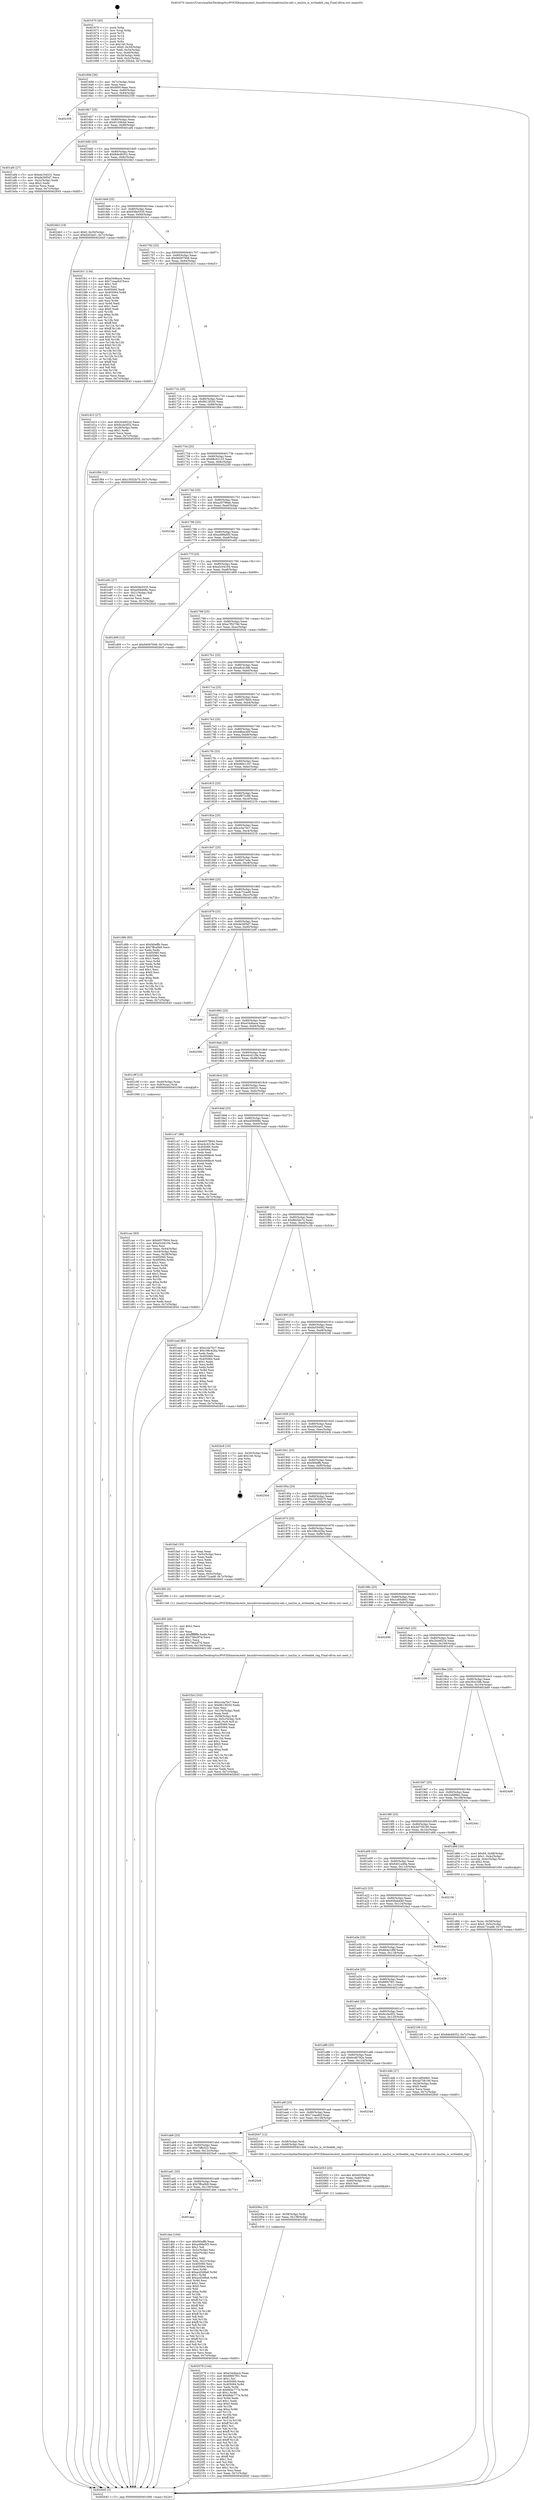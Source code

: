 digraph "0x401670" {
  label = "0x401670 (/mnt/c/Users/mathe/Desktop/tcc/POCII/binaries/extr_linuxdriversiioadcina2xx-adc.c_ina2xx_is_writeable_reg_Final-ollvm.out::main(0))"
  labelloc = "t"
  node[shape=record]

  Entry [label="",width=0.3,height=0.3,shape=circle,fillcolor=black,style=filled]
  "0x40169d" [label="{
     0x40169d [26]\l
     | [instrs]\l
     &nbsp;&nbsp;0x40169d \<+3\>: mov -0x7c(%rbp),%eax\l
     &nbsp;&nbsp;0x4016a0 \<+2\>: mov %eax,%ecx\l
     &nbsp;&nbsp;0x4016a2 \<+6\>: sub $0x80919aae,%ecx\l
     &nbsp;&nbsp;0x4016a8 \<+3\>: mov %eax,-0x80(%rbp)\l
     &nbsp;&nbsp;0x4016ab \<+6\>: mov %ecx,-0x84(%rbp)\l
     &nbsp;&nbsp;0x4016b1 \<+6\>: je 0000000000402359 \<main+0xce9\>\l
  }"]
  "0x402359" [label="{
     0x402359\l
  }", style=dashed]
  "0x4016b7" [label="{
     0x4016b7 [25]\l
     | [instrs]\l
     &nbsp;&nbsp;0x4016b7 \<+5\>: jmp 00000000004016bc \<main+0x4c\>\l
     &nbsp;&nbsp;0x4016bc \<+3\>: mov -0x80(%rbp),%eax\l
     &nbsp;&nbsp;0x4016bf \<+5\>: sub $0x8120fcbd,%eax\l
     &nbsp;&nbsp;0x4016c4 \<+6\>: mov %eax,-0x88(%rbp)\l
     &nbsp;&nbsp;0x4016ca \<+6\>: je 0000000000401af4 \<main+0x484\>\l
  }"]
  Exit [label="",width=0.3,height=0.3,shape=circle,fillcolor=black,style=filled,peripheries=2]
  "0x401af4" [label="{
     0x401af4 [27]\l
     | [instrs]\l
     &nbsp;&nbsp;0x401af4 \<+5\>: mov $0xeb194531,%eax\l
     &nbsp;&nbsp;0x401af9 \<+5\>: mov $0xde26f3d7,%ecx\l
     &nbsp;&nbsp;0x401afe \<+3\>: mov -0x2c(%rbp),%edx\l
     &nbsp;&nbsp;0x401b01 \<+3\>: cmp $0x2,%edx\l
     &nbsp;&nbsp;0x401b04 \<+3\>: cmovne %ecx,%eax\l
     &nbsp;&nbsp;0x401b07 \<+3\>: mov %eax,-0x7c(%rbp)\l
     &nbsp;&nbsp;0x401b0a \<+5\>: jmp 0000000000402645 \<main+0xfd5\>\l
  }"]
  "0x4016d0" [label="{
     0x4016d0 [25]\l
     | [instrs]\l
     &nbsp;&nbsp;0x4016d0 \<+5\>: jmp 00000000004016d5 \<main+0x65\>\l
     &nbsp;&nbsp;0x4016d5 \<+3\>: mov -0x80(%rbp),%eax\l
     &nbsp;&nbsp;0x4016d8 \<+5\>: sub $0x8de48352,%eax\l
     &nbsp;&nbsp;0x4016dd \<+6\>: mov %eax,-0x8c(%rbp)\l
     &nbsp;&nbsp;0x4016e3 \<+6\>: je 00000000004024b3 \<main+0xe43\>\l
  }"]
  "0x402645" [label="{
     0x402645 [5]\l
     | [instrs]\l
     &nbsp;&nbsp;0x402645 \<+5\>: jmp 000000000040169d \<main+0x2d\>\l
  }"]
  "0x401670" [label="{
     0x401670 [45]\l
     | [instrs]\l
     &nbsp;&nbsp;0x401670 \<+1\>: push %rbp\l
     &nbsp;&nbsp;0x401671 \<+3\>: mov %rsp,%rbp\l
     &nbsp;&nbsp;0x401674 \<+2\>: push %r15\l
     &nbsp;&nbsp;0x401676 \<+2\>: push %r14\l
     &nbsp;&nbsp;0x401678 \<+2\>: push %r12\l
     &nbsp;&nbsp;0x40167a \<+1\>: push %rbx\l
     &nbsp;&nbsp;0x40167b \<+7\>: sub $0x140,%rsp\l
     &nbsp;&nbsp;0x401682 \<+7\>: movl $0x0,-0x30(%rbp)\l
     &nbsp;&nbsp;0x401689 \<+3\>: mov %edi,-0x34(%rbp)\l
     &nbsp;&nbsp;0x40168c \<+4\>: mov %rsi,-0x40(%rbp)\l
     &nbsp;&nbsp;0x401690 \<+3\>: mov -0x34(%rbp),%edi\l
     &nbsp;&nbsp;0x401693 \<+3\>: mov %edi,-0x2c(%rbp)\l
     &nbsp;&nbsp;0x401696 \<+7\>: movl $0x8120fcbd,-0x7c(%rbp)\l
  }"]
  "0x402079" [label="{
     0x402079 [144]\l
     | [instrs]\l
     &nbsp;&nbsp;0x402079 \<+5\>: mov $0xe344bace,%eax\l
     &nbsp;&nbsp;0x40207e \<+5\>: mov $0x68f47f01,%esi\l
     &nbsp;&nbsp;0x402083 \<+2\>: mov $0x1,%cl\l
     &nbsp;&nbsp;0x402085 \<+7\>: mov 0x405060,%edx\l
     &nbsp;&nbsp;0x40208c \<+8\>: mov 0x405064,%r8d\l
     &nbsp;&nbsp;0x402094 \<+3\>: mov %edx,%r9d\l
     &nbsp;&nbsp;0x402097 \<+7\>: sub $0x66dc777e,%r9d\l
     &nbsp;&nbsp;0x40209e \<+4\>: sub $0x1,%r9d\l
     &nbsp;&nbsp;0x4020a2 \<+7\>: add $0x66dc777e,%r9d\l
     &nbsp;&nbsp;0x4020a9 \<+4\>: imul %r9d,%edx\l
     &nbsp;&nbsp;0x4020ad \<+3\>: and $0x1,%edx\l
     &nbsp;&nbsp;0x4020b0 \<+3\>: cmp $0x0,%edx\l
     &nbsp;&nbsp;0x4020b3 \<+4\>: sete %r10b\l
     &nbsp;&nbsp;0x4020b7 \<+4\>: cmp $0xa,%r8d\l
     &nbsp;&nbsp;0x4020bb \<+4\>: setl %r11b\l
     &nbsp;&nbsp;0x4020bf \<+3\>: mov %r10b,%bl\l
     &nbsp;&nbsp;0x4020c2 \<+3\>: xor $0xff,%bl\l
     &nbsp;&nbsp;0x4020c5 \<+3\>: mov %r11b,%r14b\l
     &nbsp;&nbsp;0x4020c8 \<+4\>: xor $0xff,%r14b\l
     &nbsp;&nbsp;0x4020cc \<+3\>: xor $0x1,%cl\l
     &nbsp;&nbsp;0x4020cf \<+3\>: mov %bl,%r15b\l
     &nbsp;&nbsp;0x4020d2 \<+4\>: and $0xff,%r15b\l
     &nbsp;&nbsp;0x4020d6 \<+3\>: and %cl,%r10b\l
     &nbsp;&nbsp;0x4020d9 \<+3\>: mov %r14b,%r12b\l
     &nbsp;&nbsp;0x4020dc \<+4\>: and $0xff,%r12b\l
     &nbsp;&nbsp;0x4020e0 \<+3\>: and %cl,%r11b\l
     &nbsp;&nbsp;0x4020e3 \<+3\>: or %r10b,%r15b\l
     &nbsp;&nbsp;0x4020e6 \<+3\>: or %r11b,%r12b\l
     &nbsp;&nbsp;0x4020e9 \<+3\>: xor %r12b,%r15b\l
     &nbsp;&nbsp;0x4020ec \<+3\>: or %r14b,%bl\l
     &nbsp;&nbsp;0x4020ef \<+3\>: xor $0xff,%bl\l
     &nbsp;&nbsp;0x4020f2 \<+3\>: or $0x1,%cl\l
     &nbsp;&nbsp;0x4020f5 \<+2\>: and %cl,%bl\l
     &nbsp;&nbsp;0x4020f7 \<+3\>: or %bl,%r15b\l
     &nbsp;&nbsp;0x4020fa \<+4\>: test $0x1,%r15b\l
     &nbsp;&nbsp;0x4020fe \<+3\>: cmovne %esi,%eax\l
     &nbsp;&nbsp;0x402101 \<+3\>: mov %eax,-0x7c(%rbp)\l
     &nbsp;&nbsp;0x402104 \<+5\>: jmp 0000000000402645 \<main+0xfd5\>\l
  }"]
  "0x4024b3" [label="{
     0x4024b3 [19]\l
     | [instrs]\l
     &nbsp;&nbsp;0x4024b3 \<+7\>: movl $0x0,-0x30(%rbp)\l
     &nbsp;&nbsp;0x4024ba \<+7\>: movl $0xd263ad1,-0x7c(%rbp)\l
     &nbsp;&nbsp;0x4024c1 \<+5\>: jmp 0000000000402645 \<main+0xfd5\>\l
  }"]
  "0x4016e9" [label="{
     0x4016e9 [25]\l
     | [instrs]\l
     &nbsp;&nbsp;0x4016e9 \<+5\>: jmp 00000000004016ee \<main+0x7e\>\l
     &nbsp;&nbsp;0x4016ee \<+3\>: mov -0x80(%rbp),%eax\l
     &nbsp;&nbsp;0x4016f1 \<+5\>: sub $0x939e5535,%eax\l
     &nbsp;&nbsp;0x4016f6 \<+6\>: mov %eax,-0x90(%rbp)\l
     &nbsp;&nbsp;0x4016fc \<+6\>: je 0000000000401fc1 \<main+0x951\>\l
  }"]
  "0x40206a" [label="{
     0x40206a [15]\l
     | [instrs]\l
     &nbsp;&nbsp;0x40206a \<+4\>: mov -0x58(%rbp),%rdi\l
     &nbsp;&nbsp;0x40206e \<+6\>: mov %eax,-0x138(%rbp)\l
     &nbsp;&nbsp;0x402074 \<+5\>: call 0000000000401030 \<free@plt\>\l
     | [calls]\l
     &nbsp;&nbsp;0x401030 \{1\} (unknown)\l
  }"]
  "0x401fc1" [label="{
     0x401fc1 [134]\l
     | [instrs]\l
     &nbsp;&nbsp;0x401fc1 \<+5\>: mov $0xe344bace,%eax\l
     &nbsp;&nbsp;0x401fc6 \<+5\>: mov $0x71eaa9cf,%ecx\l
     &nbsp;&nbsp;0x401fcb \<+2\>: mov $0x1,%dl\l
     &nbsp;&nbsp;0x401fcd \<+2\>: xor %esi,%esi\l
     &nbsp;&nbsp;0x401fcf \<+7\>: mov 0x405060,%edi\l
     &nbsp;&nbsp;0x401fd6 \<+8\>: mov 0x405064,%r8d\l
     &nbsp;&nbsp;0x401fde \<+3\>: sub $0x1,%esi\l
     &nbsp;&nbsp;0x401fe1 \<+3\>: mov %edi,%r9d\l
     &nbsp;&nbsp;0x401fe4 \<+3\>: add %esi,%r9d\l
     &nbsp;&nbsp;0x401fe7 \<+4\>: imul %r9d,%edi\l
     &nbsp;&nbsp;0x401feb \<+3\>: and $0x1,%edi\l
     &nbsp;&nbsp;0x401fee \<+3\>: cmp $0x0,%edi\l
     &nbsp;&nbsp;0x401ff1 \<+4\>: sete %r10b\l
     &nbsp;&nbsp;0x401ff5 \<+4\>: cmp $0xa,%r8d\l
     &nbsp;&nbsp;0x401ff9 \<+4\>: setl %r11b\l
     &nbsp;&nbsp;0x401ffd \<+3\>: mov %r10b,%bl\l
     &nbsp;&nbsp;0x402000 \<+3\>: xor $0xff,%bl\l
     &nbsp;&nbsp;0x402003 \<+3\>: mov %r11b,%r14b\l
     &nbsp;&nbsp;0x402006 \<+4\>: xor $0xff,%r14b\l
     &nbsp;&nbsp;0x40200a \<+3\>: xor $0x0,%dl\l
     &nbsp;&nbsp;0x40200d \<+3\>: mov %bl,%r15b\l
     &nbsp;&nbsp;0x402010 \<+4\>: and $0x0,%r15b\l
     &nbsp;&nbsp;0x402014 \<+3\>: and %dl,%r10b\l
     &nbsp;&nbsp;0x402017 \<+3\>: mov %r14b,%r12b\l
     &nbsp;&nbsp;0x40201a \<+4\>: and $0x0,%r12b\l
     &nbsp;&nbsp;0x40201e \<+3\>: and %dl,%r11b\l
     &nbsp;&nbsp;0x402021 \<+3\>: or %r10b,%r15b\l
     &nbsp;&nbsp;0x402024 \<+3\>: or %r11b,%r12b\l
     &nbsp;&nbsp;0x402027 \<+3\>: xor %r12b,%r15b\l
     &nbsp;&nbsp;0x40202a \<+3\>: or %r14b,%bl\l
     &nbsp;&nbsp;0x40202d \<+3\>: xor $0xff,%bl\l
     &nbsp;&nbsp;0x402030 \<+3\>: or $0x0,%dl\l
     &nbsp;&nbsp;0x402033 \<+2\>: and %dl,%bl\l
     &nbsp;&nbsp;0x402035 \<+3\>: or %bl,%r15b\l
     &nbsp;&nbsp;0x402038 \<+4\>: test $0x1,%r15b\l
     &nbsp;&nbsp;0x40203c \<+3\>: cmovne %ecx,%eax\l
     &nbsp;&nbsp;0x40203f \<+3\>: mov %eax,-0x7c(%rbp)\l
     &nbsp;&nbsp;0x402042 \<+5\>: jmp 0000000000402645 \<main+0xfd5\>\l
  }"]
  "0x401702" [label="{
     0x401702 [25]\l
     | [instrs]\l
     &nbsp;&nbsp;0x401702 \<+5\>: jmp 0000000000401707 \<main+0x97\>\l
     &nbsp;&nbsp;0x401707 \<+3\>: mov -0x80(%rbp),%eax\l
     &nbsp;&nbsp;0x40170a \<+5\>: sub $0x94097948,%eax\l
     &nbsp;&nbsp;0x40170f \<+6\>: mov %eax,-0x94(%rbp)\l
     &nbsp;&nbsp;0x401715 \<+6\>: je 0000000000401d15 \<main+0x6a5\>\l
  }"]
  "0x402053" [label="{
     0x402053 [23]\l
     | [instrs]\l
     &nbsp;&nbsp;0x402053 \<+10\>: movabs $0x4030d6,%rdi\l
     &nbsp;&nbsp;0x40205d \<+3\>: mov %eax,-0x60(%rbp)\l
     &nbsp;&nbsp;0x402060 \<+3\>: mov -0x60(%rbp),%esi\l
     &nbsp;&nbsp;0x402063 \<+2\>: mov $0x0,%al\l
     &nbsp;&nbsp;0x402065 \<+5\>: call 0000000000401040 \<printf@plt\>\l
     | [calls]\l
     &nbsp;&nbsp;0x401040 \{1\} (unknown)\l
  }"]
  "0x401d15" [label="{
     0x401d15 [27]\l
     | [instrs]\l
     &nbsp;&nbsp;0x401d15 \<+5\>: mov $0x2b44f224,%eax\l
     &nbsp;&nbsp;0x401d1a \<+5\>: mov $0x6ccbc652,%ecx\l
     &nbsp;&nbsp;0x401d1f \<+3\>: mov -0x28(%rbp),%edx\l
     &nbsp;&nbsp;0x401d22 \<+3\>: cmp $0x1,%edx\l
     &nbsp;&nbsp;0x401d25 \<+3\>: cmovl %ecx,%eax\l
     &nbsp;&nbsp;0x401d28 \<+3\>: mov %eax,-0x7c(%rbp)\l
     &nbsp;&nbsp;0x401d2b \<+5\>: jmp 0000000000402645 \<main+0xfd5\>\l
  }"]
  "0x40171b" [label="{
     0x40171b [25]\l
     | [instrs]\l
     &nbsp;&nbsp;0x40171b \<+5\>: jmp 0000000000401720 \<main+0xb0\>\l
     &nbsp;&nbsp;0x401720 \<+3\>: mov -0x80(%rbp),%eax\l
     &nbsp;&nbsp;0x401723 \<+5\>: sub $0x9613f250,%eax\l
     &nbsp;&nbsp;0x401728 \<+6\>: mov %eax,-0x98(%rbp)\l
     &nbsp;&nbsp;0x40172e \<+6\>: je 0000000000401f94 \<main+0x924\>\l
  }"]
  "0x401f2d" [label="{
     0x401f2d [103]\l
     | [instrs]\l
     &nbsp;&nbsp;0x401f2d \<+5\>: mov $0xcc4a70c7,%ecx\l
     &nbsp;&nbsp;0x401f32 \<+5\>: mov $0x9613f250,%edx\l
     &nbsp;&nbsp;0x401f37 \<+2\>: xor %esi,%esi\l
     &nbsp;&nbsp;0x401f39 \<+6\>: mov -0x134(%rbp),%edi\l
     &nbsp;&nbsp;0x401f3f \<+3\>: imul %eax,%edi\l
     &nbsp;&nbsp;0x401f42 \<+4\>: mov -0x58(%rbp),%r8\l
     &nbsp;&nbsp;0x401f46 \<+4\>: movslq -0x5c(%rbp),%r9\l
     &nbsp;&nbsp;0x401f4a \<+4\>: mov %edi,(%r8,%r9,4)\l
     &nbsp;&nbsp;0x401f4e \<+7\>: mov 0x405060,%eax\l
     &nbsp;&nbsp;0x401f55 \<+7\>: mov 0x405064,%edi\l
     &nbsp;&nbsp;0x401f5c \<+3\>: sub $0x1,%esi\l
     &nbsp;&nbsp;0x401f5f \<+3\>: mov %eax,%r10d\l
     &nbsp;&nbsp;0x401f62 \<+3\>: add %esi,%r10d\l
     &nbsp;&nbsp;0x401f65 \<+4\>: imul %r10d,%eax\l
     &nbsp;&nbsp;0x401f69 \<+3\>: and $0x1,%eax\l
     &nbsp;&nbsp;0x401f6c \<+3\>: cmp $0x0,%eax\l
     &nbsp;&nbsp;0x401f6f \<+4\>: sete %r11b\l
     &nbsp;&nbsp;0x401f73 \<+3\>: cmp $0xa,%edi\l
     &nbsp;&nbsp;0x401f76 \<+3\>: setl %bl\l
     &nbsp;&nbsp;0x401f79 \<+3\>: mov %r11b,%r14b\l
     &nbsp;&nbsp;0x401f7c \<+3\>: and %bl,%r14b\l
     &nbsp;&nbsp;0x401f7f \<+3\>: xor %bl,%r11b\l
     &nbsp;&nbsp;0x401f82 \<+3\>: or %r11b,%r14b\l
     &nbsp;&nbsp;0x401f85 \<+4\>: test $0x1,%r14b\l
     &nbsp;&nbsp;0x401f89 \<+3\>: cmovne %edx,%ecx\l
     &nbsp;&nbsp;0x401f8c \<+3\>: mov %ecx,-0x7c(%rbp)\l
     &nbsp;&nbsp;0x401f8f \<+5\>: jmp 0000000000402645 \<main+0xfd5\>\l
  }"]
  "0x401f94" [label="{
     0x401f94 [12]\l
     | [instrs]\l
     &nbsp;&nbsp;0x401f94 \<+7\>: movl $0x15032b75,-0x7c(%rbp)\l
     &nbsp;&nbsp;0x401f9b \<+5\>: jmp 0000000000402645 \<main+0xfd5\>\l
  }"]
  "0x401734" [label="{
     0x401734 [25]\l
     | [instrs]\l
     &nbsp;&nbsp;0x401734 \<+5\>: jmp 0000000000401739 \<main+0xc9\>\l
     &nbsp;&nbsp;0x401739 \<+3\>: mov -0x80(%rbp),%eax\l
     &nbsp;&nbsp;0x40173c \<+5\>: sub $0x98c02125,%eax\l
     &nbsp;&nbsp;0x401741 \<+6\>: mov %eax,-0x9c(%rbp)\l
     &nbsp;&nbsp;0x401747 \<+6\>: je 0000000000402200 \<main+0xb90\>\l
  }"]
  "0x401f05" [label="{
     0x401f05 [40]\l
     | [instrs]\l
     &nbsp;&nbsp;0x401f05 \<+5\>: mov $0x2,%ecx\l
     &nbsp;&nbsp;0x401f0a \<+1\>: cltd\l
     &nbsp;&nbsp;0x401f0b \<+2\>: idiv %ecx\l
     &nbsp;&nbsp;0x401f0d \<+6\>: imul $0xfffffffe,%edx,%ecx\l
     &nbsp;&nbsp;0x401f13 \<+6\>: add $0x736a3f7d,%ecx\l
     &nbsp;&nbsp;0x401f19 \<+3\>: add $0x1,%ecx\l
     &nbsp;&nbsp;0x401f1c \<+6\>: sub $0x736a3f7d,%ecx\l
     &nbsp;&nbsp;0x401f22 \<+6\>: mov %ecx,-0x134(%rbp)\l
     &nbsp;&nbsp;0x401f28 \<+5\>: call 0000000000401160 \<next_i\>\l
     | [calls]\l
     &nbsp;&nbsp;0x401160 \{1\} (/mnt/c/Users/mathe/Desktop/tcc/POCII/binaries/extr_linuxdriversiioadcina2xx-adc.c_ina2xx_is_writeable_reg_Final-ollvm.out::next_i)\l
  }"]
  "0x402200" [label="{
     0x402200\l
  }", style=dashed]
  "0x40174d" [label="{
     0x40174d [25]\l
     | [instrs]\l
     &nbsp;&nbsp;0x40174d \<+5\>: jmp 0000000000401752 \<main+0xe2\>\l
     &nbsp;&nbsp;0x401752 \<+3\>: mov -0x80(%rbp),%eax\l
     &nbsp;&nbsp;0x401755 \<+5\>: sub $0xa20796ab,%eax\l
     &nbsp;&nbsp;0x40175a \<+6\>: mov %eax,-0xa0(%rbp)\l
     &nbsp;&nbsp;0x401760 \<+6\>: je 00000000004022ab \<main+0xc3b\>\l
  }"]
  "0x401aea" [label="{
     0x401aea\l
  }", style=dashed]
  "0x4022ab" [label="{
     0x4022ab\l
  }", style=dashed]
  "0x401766" [label="{
     0x401766 [25]\l
     | [instrs]\l
     &nbsp;&nbsp;0x401766 \<+5\>: jmp 000000000040176b \<main+0xfb\>\l
     &nbsp;&nbsp;0x40176b \<+3\>: mov -0x80(%rbp),%eax\l
     &nbsp;&nbsp;0x40176e \<+5\>: sub $0xa489a5f3,%eax\l
     &nbsp;&nbsp;0x401773 \<+6\>: mov %eax,-0xa4(%rbp)\l
     &nbsp;&nbsp;0x401779 \<+6\>: je 0000000000401e92 \<main+0x822\>\l
  }"]
  "0x401dee" [label="{
     0x401dee [164]\l
     | [instrs]\l
     &nbsp;&nbsp;0x401dee \<+5\>: mov $0xf40effb,%eax\l
     &nbsp;&nbsp;0x401df3 \<+5\>: mov $0xa489a5f3,%ecx\l
     &nbsp;&nbsp;0x401df8 \<+2\>: mov $0x1,%dl\l
     &nbsp;&nbsp;0x401dfa \<+3\>: mov -0x5c(%rbp),%esi\l
     &nbsp;&nbsp;0x401dfd \<+3\>: cmp -0x4c(%rbp),%esi\l
     &nbsp;&nbsp;0x401e00 \<+4\>: setl %dil\l
     &nbsp;&nbsp;0x401e04 \<+4\>: and $0x1,%dil\l
     &nbsp;&nbsp;0x401e08 \<+4\>: mov %dil,-0x21(%rbp)\l
     &nbsp;&nbsp;0x401e0c \<+7\>: mov 0x405060,%esi\l
     &nbsp;&nbsp;0x401e13 \<+8\>: mov 0x405064,%r8d\l
     &nbsp;&nbsp;0x401e1b \<+3\>: mov %esi,%r9d\l
     &nbsp;&nbsp;0x401e1e \<+7\>: sub $0xacd3d9a6,%r9d\l
     &nbsp;&nbsp;0x401e25 \<+4\>: sub $0x1,%r9d\l
     &nbsp;&nbsp;0x401e29 \<+7\>: add $0xacd3d9a6,%r9d\l
     &nbsp;&nbsp;0x401e30 \<+4\>: imul %r9d,%esi\l
     &nbsp;&nbsp;0x401e34 \<+3\>: and $0x1,%esi\l
     &nbsp;&nbsp;0x401e37 \<+3\>: cmp $0x0,%esi\l
     &nbsp;&nbsp;0x401e3a \<+4\>: sete %dil\l
     &nbsp;&nbsp;0x401e3e \<+4\>: cmp $0xa,%r8d\l
     &nbsp;&nbsp;0x401e42 \<+4\>: setl %r10b\l
     &nbsp;&nbsp;0x401e46 \<+3\>: mov %dil,%r11b\l
     &nbsp;&nbsp;0x401e49 \<+4\>: xor $0xff,%r11b\l
     &nbsp;&nbsp;0x401e4d \<+3\>: mov %r10b,%bl\l
     &nbsp;&nbsp;0x401e50 \<+3\>: xor $0xff,%bl\l
     &nbsp;&nbsp;0x401e53 \<+3\>: xor $0x1,%dl\l
     &nbsp;&nbsp;0x401e56 \<+3\>: mov %r11b,%r14b\l
     &nbsp;&nbsp;0x401e59 \<+4\>: and $0xff,%r14b\l
     &nbsp;&nbsp;0x401e5d \<+3\>: and %dl,%dil\l
     &nbsp;&nbsp;0x401e60 \<+3\>: mov %bl,%r15b\l
     &nbsp;&nbsp;0x401e63 \<+4\>: and $0xff,%r15b\l
     &nbsp;&nbsp;0x401e67 \<+3\>: and %dl,%r10b\l
     &nbsp;&nbsp;0x401e6a \<+3\>: or %dil,%r14b\l
     &nbsp;&nbsp;0x401e6d \<+3\>: or %r10b,%r15b\l
     &nbsp;&nbsp;0x401e70 \<+3\>: xor %r15b,%r14b\l
     &nbsp;&nbsp;0x401e73 \<+3\>: or %bl,%r11b\l
     &nbsp;&nbsp;0x401e76 \<+4\>: xor $0xff,%r11b\l
     &nbsp;&nbsp;0x401e7a \<+3\>: or $0x1,%dl\l
     &nbsp;&nbsp;0x401e7d \<+3\>: and %dl,%r11b\l
     &nbsp;&nbsp;0x401e80 \<+3\>: or %r11b,%r14b\l
     &nbsp;&nbsp;0x401e83 \<+4\>: test $0x1,%r14b\l
     &nbsp;&nbsp;0x401e87 \<+3\>: cmovne %ecx,%eax\l
     &nbsp;&nbsp;0x401e8a \<+3\>: mov %eax,-0x7c(%rbp)\l
     &nbsp;&nbsp;0x401e8d \<+5\>: jmp 0000000000402645 \<main+0xfd5\>\l
  }"]
  "0x401e92" [label="{
     0x401e92 [27]\l
     | [instrs]\l
     &nbsp;&nbsp;0x401e92 \<+5\>: mov $0x939e5535,%eax\l
     &nbsp;&nbsp;0x401e97 \<+5\>: mov $0xed58468c,%ecx\l
     &nbsp;&nbsp;0x401e9c \<+3\>: mov -0x21(%rbp),%dl\l
     &nbsp;&nbsp;0x401e9f \<+3\>: test $0x1,%dl\l
     &nbsp;&nbsp;0x401ea2 \<+3\>: cmovne %ecx,%eax\l
     &nbsp;&nbsp;0x401ea5 \<+3\>: mov %eax,-0x7c(%rbp)\l
     &nbsp;&nbsp;0x401ea8 \<+5\>: jmp 0000000000402645 \<main+0xfd5\>\l
  }"]
  "0x40177f" [label="{
     0x40177f [25]\l
     | [instrs]\l
     &nbsp;&nbsp;0x40177f \<+5\>: jmp 0000000000401784 \<main+0x114\>\l
     &nbsp;&nbsp;0x401784 \<+3\>: mov -0x80(%rbp),%eax\l
     &nbsp;&nbsp;0x401787 \<+5\>: sub $0xa5c04194,%eax\l
     &nbsp;&nbsp;0x40178c \<+6\>: mov %eax,-0xa8(%rbp)\l
     &nbsp;&nbsp;0x401792 \<+6\>: je 0000000000401d09 \<main+0x699\>\l
  }"]
  "0x401ad1" [label="{
     0x401ad1 [25]\l
     | [instrs]\l
     &nbsp;&nbsp;0x401ad1 \<+5\>: jmp 0000000000401ad6 \<main+0x466\>\l
     &nbsp;&nbsp;0x401ad6 \<+3\>: mov -0x80(%rbp),%eax\l
     &nbsp;&nbsp;0x401ad9 \<+5\>: sub $0x7ffca0b9,%eax\l
     &nbsp;&nbsp;0x401ade \<+6\>: mov %eax,-0x130(%rbp)\l
     &nbsp;&nbsp;0x401ae4 \<+6\>: je 0000000000401dee \<main+0x77e\>\l
  }"]
  "0x401d09" [label="{
     0x401d09 [12]\l
     | [instrs]\l
     &nbsp;&nbsp;0x401d09 \<+7\>: movl $0x94097948,-0x7c(%rbp)\l
     &nbsp;&nbsp;0x401d10 \<+5\>: jmp 0000000000402645 \<main+0xfd5\>\l
  }"]
  "0x401798" [label="{
     0x401798 [25]\l
     | [instrs]\l
     &nbsp;&nbsp;0x401798 \<+5\>: jmp 000000000040179d \<main+0x12d\>\l
     &nbsp;&nbsp;0x40179d \<+3\>: mov -0x80(%rbp),%eax\l
     &nbsp;&nbsp;0x4017a0 \<+5\>: sub $0xa7f5279d,%eax\l
     &nbsp;&nbsp;0x4017a5 \<+6\>: mov %eax,-0xac(%rbp)\l
     &nbsp;&nbsp;0x4017ab \<+6\>: je 000000000040262b \<main+0xfbb\>\l
  }"]
  "0x4025a9" [label="{
     0x4025a9\l
  }", style=dashed]
  "0x40262b" [label="{
     0x40262b\l
  }", style=dashed]
  "0x4017b1" [label="{
     0x4017b1 [25]\l
     | [instrs]\l
     &nbsp;&nbsp;0x4017b1 \<+5\>: jmp 00000000004017b6 \<main+0x146\>\l
     &nbsp;&nbsp;0x4017b6 \<+3\>: mov -0x80(%rbp),%eax\l
     &nbsp;&nbsp;0x4017b9 \<+5\>: sub $0xa8cd1fd6,%eax\l
     &nbsp;&nbsp;0x4017be \<+6\>: mov %eax,-0xb0(%rbp)\l
     &nbsp;&nbsp;0x4017c4 \<+6\>: je 0000000000402115 \<main+0xaa5\>\l
  }"]
  "0x401ab8" [label="{
     0x401ab8 [25]\l
     | [instrs]\l
     &nbsp;&nbsp;0x401ab8 \<+5\>: jmp 0000000000401abd \<main+0x44d\>\l
     &nbsp;&nbsp;0x401abd \<+3\>: mov -0x80(%rbp),%eax\l
     &nbsp;&nbsp;0x401ac0 \<+5\>: sub $0x73ffc022,%eax\l
     &nbsp;&nbsp;0x401ac5 \<+6\>: mov %eax,-0x12c(%rbp)\l
     &nbsp;&nbsp;0x401acb \<+6\>: je 00000000004025a9 \<main+0xf39\>\l
  }"]
  "0x402115" [label="{
     0x402115\l
  }", style=dashed]
  "0x4017ca" [label="{
     0x4017ca [25]\l
     | [instrs]\l
     &nbsp;&nbsp;0x4017ca \<+5\>: jmp 00000000004017cf \<main+0x15f\>\l
     &nbsp;&nbsp;0x4017cf \<+3\>: mov -0x80(%rbp),%eax\l
     &nbsp;&nbsp;0x4017d2 \<+5\>: sub $0xb057fb04,%eax\l
     &nbsp;&nbsp;0x4017d7 \<+6\>: mov %eax,-0xb4(%rbp)\l
     &nbsp;&nbsp;0x4017dd \<+6\>: je 00000000004024f1 \<main+0xe81\>\l
  }"]
  "0x402047" [label="{
     0x402047 [12]\l
     | [instrs]\l
     &nbsp;&nbsp;0x402047 \<+4\>: mov -0x58(%rbp),%rdi\l
     &nbsp;&nbsp;0x40204b \<+3\>: mov -0x48(%rbp),%esi\l
     &nbsp;&nbsp;0x40204e \<+5\>: call 00000000004015b0 \<ina2xx_is_writeable_reg\>\l
     | [calls]\l
     &nbsp;&nbsp;0x4015b0 \{1\} (/mnt/c/Users/mathe/Desktop/tcc/POCII/binaries/extr_linuxdriversiioadcina2xx-adc.c_ina2xx_is_writeable_reg_Final-ollvm.out::ina2xx_is_writeable_reg)\l
  }"]
  "0x4024f1" [label="{
     0x4024f1\l
  }", style=dashed]
  "0x4017e3" [label="{
     0x4017e3 [25]\l
     | [instrs]\l
     &nbsp;&nbsp;0x4017e3 \<+5\>: jmp 00000000004017e8 \<main+0x178\>\l
     &nbsp;&nbsp;0x4017e8 \<+3\>: mov -0x80(%rbp),%eax\l
     &nbsp;&nbsp;0x4017eb \<+5\>: sub $0xb8bac40f,%eax\l
     &nbsp;&nbsp;0x4017f0 \<+6\>: mov %eax,-0xb8(%rbp)\l
     &nbsp;&nbsp;0x4017f6 \<+6\>: je 000000000040216d \<main+0xafd\>\l
  }"]
  "0x401a9f" [label="{
     0x401a9f [25]\l
     | [instrs]\l
     &nbsp;&nbsp;0x401a9f \<+5\>: jmp 0000000000401aa4 \<main+0x434\>\l
     &nbsp;&nbsp;0x401aa4 \<+3\>: mov -0x80(%rbp),%eax\l
     &nbsp;&nbsp;0x401aa7 \<+5\>: sub $0x71eaa9cf,%eax\l
     &nbsp;&nbsp;0x401aac \<+6\>: mov %eax,-0x128(%rbp)\l
     &nbsp;&nbsp;0x401ab2 \<+6\>: je 0000000000402047 \<main+0x9d7\>\l
  }"]
  "0x40216d" [label="{
     0x40216d\l
  }", style=dashed]
  "0x4017fc" [label="{
     0x4017fc [25]\l
     | [instrs]\l
     &nbsp;&nbsp;0x4017fc \<+5\>: jmp 0000000000401801 \<main+0x191\>\l
     &nbsp;&nbsp;0x401801 \<+3\>: mov -0x80(%rbp),%eax\l
     &nbsp;&nbsp;0x401804 \<+5\>: sub $0xb8dc1347,%eax\l
     &nbsp;&nbsp;0x401809 \<+6\>: mov %eax,-0xbc(%rbp)\l
     &nbsp;&nbsp;0x40180f \<+6\>: je 0000000000401b9f \<main+0x52f\>\l
  }"]
  "0x40234d" [label="{
     0x40234d\l
  }", style=dashed]
  "0x401b9f" [label="{
     0x401b9f\l
  }", style=dashed]
  "0x401815" [label="{
     0x401815 [25]\l
     | [instrs]\l
     &nbsp;&nbsp;0x401815 \<+5\>: jmp 000000000040181a \<main+0x1aa\>\l
     &nbsp;&nbsp;0x40181a \<+3\>: mov -0x80(%rbp),%eax\l
     &nbsp;&nbsp;0x40181d \<+5\>: sub $0xbf972c89,%eax\l
     &nbsp;&nbsp;0x401822 \<+6\>: mov %eax,-0xc0(%rbp)\l
     &nbsp;&nbsp;0x401828 \<+6\>: je 000000000040221b \<main+0xbab\>\l
  }"]
  "0x401d84" [label="{
     0x401d84 [23]\l
     | [instrs]\l
     &nbsp;&nbsp;0x401d84 \<+4\>: mov %rax,-0x58(%rbp)\l
     &nbsp;&nbsp;0x401d88 \<+7\>: movl $0x0,-0x5c(%rbp)\l
     &nbsp;&nbsp;0x401d8f \<+7\>: movl $0xdc72cad8,-0x7c(%rbp)\l
     &nbsp;&nbsp;0x401d96 \<+5\>: jmp 0000000000402645 \<main+0xfd5\>\l
  }"]
  "0x40221b" [label="{
     0x40221b\l
  }", style=dashed]
  "0x40182e" [label="{
     0x40182e [25]\l
     | [instrs]\l
     &nbsp;&nbsp;0x40182e \<+5\>: jmp 0000000000401833 \<main+0x1c3\>\l
     &nbsp;&nbsp;0x401833 \<+3\>: mov -0x80(%rbp),%eax\l
     &nbsp;&nbsp;0x401836 \<+5\>: sub $0xcc4a70c7,%eax\l
     &nbsp;&nbsp;0x40183b \<+6\>: mov %eax,-0xc4(%rbp)\l
     &nbsp;&nbsp;0x401841 \<+6\>: je 0000000000402519 \<main+0xea9\>\l
  }"]
  "0x401a86" [label="{
     0x401a86 [25]\l
     | [instrs]\l
     &nbsp;&nbsp;0x401a86 \<+5\>: jmp 0000000000401a8b \<main+0x41b\>\l
     &nbsp;&nbsp;0x401a8b \<+3\>: mov -0x80(%rbp),%eax\l
     &nbsp;&nbsp;0x401a8e \<+5\>: sub $0x6cd6792e,%eax\l
     &nbsp;&nbsp;0x401a93 \<+6\>: mov %eax,-0x124(%rbp)\l
     &nbsp;&nbsp;0x401a99 \<+6\>: je 000000000040234d \<main+0xcdd\>\l
  }"]
  "0x402519" [label="{
     0x402519\l
  }", style=dashed]
  "0x401847" [label="{
     0x401847 [25]\l
     | [instrs]\l
     &nbsp;&nbsp;0x401847 \<+5\>: jmp 000000000040184c \<main+0x1dc\>\l
     &nbsp;&nbsp;0x40184c \<+3\>: mov -0x80(%rbp),%eax\l
     &nbsp;&nbsp;0x40184f \<+5\>: sub $0xd0e57ada,%eax\l
     &nbsp;&nbsp;0x401854 \<+6\>: mov %eax,-0xc8(%rbp)\l
     &nbsp;&nbsp;0x40185a \<+6\>: je 00000000004025de \<main+0xf6e\>\l
  }"]
  "0x401d4b" [label="{
     0x401d4b [27]\l
     | [instrs]\l
     &nbsp;&nbsp;0x401d4b \<+5\>: mov $0x1e85d9d1,%eax\l
     &nbsp;&nbsp;0x401d50 \<+5\>: mov $0x4d758190,%ecx\l
     &nbsp;&nbsp;0x401d55 \<+3\>: mov -0x28(%rbp),%edx\l
     &nbsp;&nbsp;0x401d58 \<+3\>: cmp $0x0,%edx\l
     &nbsp;&nbsp;0x401d5b \<+3\>: cmove %ecx,%eax\l
     &nbsp;&nbsp;0x401d5e \<+3\>: mov %eax,-0x7c(%rbp)\l
     &nbsp;&nbsp;0x401d61 \<+5\>: jmp 0000000000402645 \<main+0xfd5\>\l
  }"]
  "0x4025de" [label="{
     0x4025de\l
  }", style=dashed]
  "0x401860" [label="{
     0x401860 [25]\l
     | [instrs]\l
     &nbsp;&nbsp;0x401860 \<+5\>: jmp 0000000000401865 \<main+0x1f5\>\l
     &nbsp;&nbsp;0x401865 \<+3\>: mov -0x80(%rbp),%eax\l
     &nbsp;&nbsp;0x401868 \<+5\>: sub $0xdc72cad8,%eax\l
     &nbsp;&nbsp;0x40186d \<+6\>: mov %eax,-0xcc(%rbp)\l
     &nbsp;&nbsp;0x401873 \<+6\>: je 0000000000401d9b \<main+0x72b\>\l
  }"]
  "0x401a6d" [label="{
     0x401a6d [25]\l
     | [instrs]\l
     &nbsp;&nbsp;0x401a6d \<+5\>: jmp 0000000000401a72 \<main+0x402\>\l
     &nbsp;&nbsp;0x401a72 \<+3\>: mov -0x80(%rbp),%eax\l
     &nbsp;&nbsp;0x401a75 \<+5\>: sub $0x6ccbc652,%eax\l
     &nbsp;&nbsp;0x401a7a \<+6\>: mov %eax,-0x120(%rbp)\l
     &nbsp;&nbsp;0x401a80 \<+6\>: je 0000000000401d4b \<main+0x6db\>\l
  }"]
  "0x401d9b" [label="{
     0x401d9b [83]\l
     | [instrs]\l
     &nbsp;&nbsp;0x401d9b \<+5\>: mov $0xf40effb,%eax\l
     &nbsp;&nbsp;0x401da0 \<+5\>: mov $0x7ffca0b9,%ecx\l
     &nbsp;&nbsp;0x401da5 \<+2\>: xor %edx,%edx\l
     &nbsp;&nbsp;0x401da7 \<+7\>: mov 0x405060,%esi\l
     &nbsp;&nbsp;0x401dae \<+7\>: mov 0x405064,%edi\l
     &nbsp;&nbsp;0x401db5 \<+3\>: sub $0x1,%edx\l
     &nbsp;&nbsp;0x401db8 \<+3\>: mov %esi,%r8d\l
     &nbsp;&nbsp;0x401dbb \<+3\>: add %edx,%r8d\l
     &nbsp;&nbsp;0x401dbe \<+4\>: imul %r8d,%esi\l
     &nbsp;&nbsp;0x401dc2 \<+3\>: and $0x1,%esi\l
     &nbsp;&nbsp;0x401dc5 \<+3\>: cmp $0x0,%esi\l
     &nbsp;&nbsp;0x401dc8 \<+4\>: sete %r9b\l
     &nbsp;&nbsp;0x401dcc \<+3\>: cmp $0xa,%edi\l
     &nbsp;&nbsp;0x401dcf \<+4\>: setl %r10b\l
     &nbsp;&nbsp;0x401dd3 \<+3\>: mov %r9b,%r11b\l
     &nbsp;&nbsp;0x401dd6 \<+3\>: and %r10b,%r11b\l
     &nbsp;&nbsp;0x401dd9 \<+3\>: xor %r10b,%r9b\l
     &nbsp;&nbsp;0x401ddc \<+3\>: or %r9b,%r11b\l
     &nbsp;&nbsp;0x401ddf \<+4\>: test $0x1,%r11b\l
     &nbsp;&nbsp;0x401de3 \<+3\>: cmovne %ecx,%eax\l
     &nbsp;&nbsp;0x401de6 \<+3\>: mov %eax,-0x7c(%rbp)\l
     &nbsp;&nbsp;0x401de9 \<+5\>: jmp 0000000000402645 \<main+0xfd5\>\l
  }"]
  "0x401879" [label="{
     0x401879 [25]\l
     | [instrs]\l
     &nbsp;&nbsp;0x401879 \<+5\>: jmp 000000000040187e \<main+0x20e\>\l
     &nbsp;&nbsp;0x40187e \<+3\>: mov -0x80(%rbp),%eax\l
     &nbsp;&nbsp;0x401881 \<+5\>: sub $0xde26f3d7,%eax\l
     &nbsp;&nbsp;0x401886 \<+6\>: mov %eax,-0xd0(%rbp)\l
     &nbsp;&nbsp;0x40188c \<+6\>: je 0000000000401b0f \<main+0x49f\>\l
  }"]
  "0x402109" [label="{
     0x402109 [12]\l
     | [instrs]\l
     &nbsp;&nbsp;0x402109 \<+7\>: movl $0x8de48352,-0x7c(%rbp)\l
     &nbsp;&nbsp;0x402110 \<+5\>: jmp 0000000000402645 \<main+0xfd5\>\l
  }"]
  "0x401b0f" [label="{
     0x401b0f\l
  }", style=dashed]
  "0x401892" [label="{
     0x401892 [25]\l
     | [instrs]\l
     &nbsp;&nbsp;0x401892 \<+5\>: jmp 0000000000401897 \<main+0x227\>\l
     &nbsp;&nbsp;0x401897 \<+3\>: mov -0x80(%rbp),%eax\l
     &nbsp;&nbsp;0x40189a \<+5\>: sub $0xe344bace,%eax\l
     &nbsp;&nbsp;0x40189f \<+6\>: mov %eax,-0xd4(%rbp)\l
     &nbsp;&nbsp;0x4018a5 \<+6\>: je 000000000040256b \<main+0xefb\>\l
  }"]
  "0x401a54" [label="{
     0x401a54 [25]\l
     | [instrs]\l
     &nbsp;&nbsp;0x401a54 \<+5\>: jmp 0000000000401a59 \<main+0x3e9\>\l
     &nbsp;&nbsp;0x401a59 \<+3\>: mov -0x80(%rbp),%eax\l
     &nbsp;&nbsp;0x401a5c \<+5\>: sub $0x68f47f01,%eax\l
     &nbsp;&nbsp;0x401a61 \<+6\>: mov %eax,-0x11c(%rbp)\l
     &nbsp;&nbsp;0x401a67 \<+6\>: je 0000000000402109 \<main+0xa99\>\l
  }"]
  "0x40256b" [label="{
     0x40256b\l
  }", style=dashed]
  "0x4018ab" [label="{
     0x4018ab [25]\l
     | [instrs]\l
     &nbsp;&nbsp;0x4018ab \<+5\>: jmp 00000000004018b0 \<main+0x240\>\l
     &nbsp;&nbsp;0x4018b0 \<+3\>: mov -0x80(%rbp),%eax\l
     &nbsp;&nbsp;0x4018b3 \<+5\>: sub $0xe4c4218e,%eax\l
     &nbsp;&nbsp;0x4018b8 \<+6\>: mov %eax,-0xd8(%rbp)\l
     &nbsp;&nbsp;0x4018be \<+6\>: je 0000000000401c9f \<main+0x62f\>\l
  }"]
  "0x402458" [label="{
     0x402458\l
  }", style=dashed]
  "0x401c9f" [label="{
     0x401c9f [13]\l
     | [instrs]\l
     &nbsp;&nbsp;0x401c9f \<+4\>: mov -0x40(%rbp),%rax\l
     &nbsp;&nbsp;0x401ca3 \<+4\>: mov 0x8(%rax),%rdi\l
     &nbsp;&nbsp;0x401ca7 \<+5\>: call 0000000000401060 \<atoi@plt\>\l
     | [calls]\l
     &nbsp;&nbsp;0x401060 \{1\} (unknown)\l
  }"]
  "0x4018c4" [label="{
     0x4018c4 [25]\l
     | [instrs]\l
     &nbsp;&nbsp;0x4018c4 \<+5\>: jmp 00000000004018c9 \<main+0x259\>\l
     &nbsp;&nbsp;0x4018c9 \<+3\>: mov -0x80(%rbp),%eax\l
     &nbsp;&nbsp;0x4018cc \<+5\>: sub $0xeb194531,%eax\l
     &nbsp;&nbsp;0x4018d1 \<+6\>: mov %eax,-0xdc(%rbp)\l
     &nbsp;&nbsp;0x4018d7 \<+6\>: je 0000000000401c47 \<main+0x5d7\>\l
  }"]
  "0x401a3b" [label="{
     0x401a3b [25]\l
     | [instrs]\l
     &nbsp;&nbsp;0x401a3b \<+5\>: jmp 0000000000401a40 \<main+0x3d0\>\l
     &nbsp;&nbsp;0x401a40 \<+3\>: mov -0x80(%rbp),%eax\l
     &nbsp;&nbsp;0x401a43 \<+5\>: sub $0x664a1d8f,%eax\l
     &nbsp;&nbsp;0x401a48 \<+6\>: mov %eax,-0x118(%rbp)\l
     &nbsp;&nbsp;0x401a4e \<+6\>: je 0000000000402458 \<main+0xde8\>\l
  }"]
  "0x401c47" [label="{
     0x401c47 [88]\l
     | [instrs]\l
     &nbsp;&nbsp;0x401c47 \<+5\>: mov $0xb057fb04,%eax\l
     &nbsp;&nbsp;0x401c4c \<+5\>: mov $0xe4c4218e,%ecx\l
     &nbsp;&nbsp;0x401c51 \<+7\>: mov 0x405060,%edx\l
     &nbsp;&nbsp;0x401c58 \<+7\>: mov 0x405064,%esi\l
     &nbsp;&nbsp;0x401c5f \<+2\>: mov %edx,%edi\l
     &nbsp;&nbsp;0x401c61 \<+6\>: sub $0xbc668ec6,%edi\l
     &nbsp;&nbsp;0x401c67 \<+3\>: sub $0x1,%edi\l
     &nbsp;&nbsp;0x401c6a \<+6\>: add $0xbc668ec6,%edi\l
     &nbsp;&nbsp;0x401c70 \<+3\>: imul %edi,%edx\l
     &nbsp;&nbsp;0x401c73 \<+3\>: and $0x1,%edx\l
     &nbsp;&nbsp;0x401c76 \<+3\>: cmp $0x0,%edx\l
     &nbsp;&nbsp;0x401c79 \<+4\>: sete %r8b\l
     &nbsp;&nbsp;0x401c7d \<+3\>: cmp $0xa,%esi\l
     &nbsp;&nbsp;0x401c80 \<+4\>: setl %r9b\l
     &nbsp;&nbsp;0x401c84 \<+3\>: mov %r8b,%r10b\l
     &nbsp;&nbsp;0x401c87 \<+3\>: and %r9b,%r10b\l
     &nbsp;&nbsp;0x401c8a \<+3\>: xor %r9b,%r8b\l
     &nbsp;&nbsp;0x401c8d \<+3\>: or %r8b,%r10b\l
     &nbsp;&nbsp;0x401c90 \<+4\>: test $0x1,%r10b\l
     &nbsp;&nbsp;0x401c94 \<+3\>: cmovne %ecx,%eax\l
     &nbsp;&nbsp;0x401c97 \<+3\>: mov %eax,-0x7c(%rbp)\l
     &nbsp;&nbsp;0x401c9a \<+5\>: jmp 0000000000402645 \<main+0xfd5\>\l
  }"]
  "0x4018dd" [label="{
     0x4018dd [25]\l
     | [instrs]\l
     &nbsp;&nbsp;0x4018dd \<+5\>: jmp 00000000004018e2 \<main+0x272\>\l
     &nbsp;&nbsp;0x4018e2 \<+3\>: mov -0x80(%rbp),%eax\l
     &nbsp;&nbsp;0x4018e5 \<+5\>: sub $0xed58468c,%eax\l
     &nbsp;&nbsp;0x4018ea \<+6\>: mov %eax,-0xe0(%rbp)\l
     &nbsp;&nbsp;0x4018f0 \<+6\>: je 0000000000401ead \<main+0x83d\>\l
  }"]
  "0x401cac" [label="{
     0x401cac [93]\l
     | [instrs]\l
     &nbsp;&nbsp;0x401cac \<+5\>: mov $0xb057fb04,%ecx\l
     &nbsp;&nbsp;0x401cb1 \<+5\>: mov $0xa5c04194,%edx\l
     &nbsp;&nbsp;0x401cb6 \<+2\>: xor %esi,%esi\l
     &nbsp;&nbsp;0x401cb8 \<+3\>: mov %eax,-0x44(%rbp)\l
     &nbsp;&nbsp;0x401cbb \<+3\>: mov -0x44(%rbp),%eax\l
     &nbsp;&nbsp;0x401cbe \<+3\>: mov %eax,-0x28(%rbp)\l
     &nbsp;&nbsp;0x401cc1 \<+7\>: mov 0x405060,%eax\l
     &nbsp;&nbsp;0x401cc8 \<+8\>: mov 0x405064,%r8d\l
     &nbsp;&nbsp;0x401cd0 \<+3\>: sub $0x1,%esi\l
     &nbsp;&nbsp;0x401cd3 \<+3\>: mov %eax,%r9d\l
     &nbsp;&nbsp;0x401cd6 \<+3\>: add %esi,%r9d\l
     &nbsp;&nbsp;0x401cd9 \<+4\>: imul %r9d,%eax\l
     &nbsp;&nbsp;0x401cdd \<+3\>: and $0x1,%eax\l
     &nbsp;&nbsp;0x401ce0 \<+3\>: cmp $0x0,%eax\l
     &nbsp;&nbsp;0x401ce3 \<+4\>: sete %r10b\l
     &nbsp;&nbsp;0x401ce7 \<+4\>: cmp $0xa,%r8d\l
     &nbsp;&nbsp;0x401ceb \<+4\>: setl %r11b\l
     &nbsp;&nbsp;0x401cef \<+3\>: mov %r10b,%bl\l
     &nbsp;&nbsp;0x401cf2 \<+3\>: and %r11b,%bl\l
     &nbsp;&nbsp;0x401cf5 \<+3\>: xor %r11b,%r10b\l
     &nbsp;&nbsp;0x401cf8 \<+3\>: or %r10b,%bl\l
     &nbsp;&nbsp;0x401cfb \<+3\>: test $0x1,%bl\l
     &nbsp;&nbsp;0x401cfe \<+3\>: cmovne %edx,%ecx\l
     &nbsp;&nbsp;0x401d01 \<+3\>: mov %ecx,-0x7c(%rbp)\l
     &nbsp;&nbsp;0x401d04 \<+5\>: jmp 0000000000402645 \<main+0xfd5\>\l
  }"]
  "0x4024a2" [label="{
     0x4024a2\l
  }", style=dashed]
  "0x401ead" [label="{
     0x401ead [83]\l
     | [instrs]\l
     &nbsp;&nbsp;0x401ead \<+5\>: mov $0xcc4a70c7,%eax\l
     &nbsp;&nbsp;0x401eb2 \<+5\>: mov $0x198c426a,%ecx\l
     &nbsp;&nbsp;0x401eb7 \<+2\>: xor %edx,%edx\l
     &nbsp;&nbsp;0x401eb9 \<+7\>: mov 0x405060,%esi\l
     &nbsp;&nbsp;0x401ec0 \<+7\>: mov 0x405064,%edi\l
     &nbsp;&nbsp;0x401ec7 \<+3\>: sub $0x1,%edx\l
     &nbsp;&nbsp;0x401eca \<+3\>: mov %esi,%r8d\l
     &nbsp;&nbsp;0x401ecd \<+3\>: add %edx,%r8d\l
     &nbsp;&nbsp;0x401ed0 \<+4\>: imul %r8d,%esi\l
     &nbsp;&nbsp;0x401ed4 \<+3\>: and $0x1,%esi\l
     &nbsp;&nbsp;0x401ed7 \<+3\>: cmp $0x0,%esi\l
     &nbsp;&nbsp;0x401eda \<+4\>: sete %r9b\l
     &nbsp;&nbsp;0x401ede \<+3\>: cmp $0xa,%edi\l
     &nbsp;&nbsp;0x401ee1 \<+4\>: setl %r10b\l
     &nbsp;&nbsp;0x401ee5 \<+3\>: mov %r9b,%r11b\l
     &nbsp;&nbsp;0x401ee8 \<+3\>: and %r10b,%r11b\l
     &nbsp;&nbsp;0x401eeb \<+3\>: xor %r10b,%r9b\l
     &nbsp;&nbsp;0x401eee \<+3\>: or %r9b,%r11b\l
     &nbsp;&nbsp;0x401ef1 \<+4\>: test $0x1,%r11b\l
     &nbsp;&nbsp;0x401ef5 \<+3\>: cmovne %ecx,%eax\l
     &nbsp;&nbsp;0x401ef8 \<+3\>: mov %eax,-0x7c(%rbp)\l
     &nbsp;&nbsp;0x401efb \<+5\>: jmp 0000000000402645 \<main+0xfd5\>\l
  }"]
  "0x4018f6" [label="{
     0x4018f6 [25]\l
     | [instrs]\l
     &nbsp;&nbsp;0x4018f6 \<+5\>: jmp 00000000004018fb \<main+0x28b\>\l
     &nbsp;&nbsp;0x4018fb \<+3\>: mov -0x80(%rbp),%eax\l
     &nbsp;&nbsp;0x4018fe \<+5\>: sub $0xf6e5bc7e,%eax\l
     &nbsp;&nbsp;0x401903 \<+6\>: mov %eax,-0xe4(%rbp)\l
     &nbsp;&nbsp;0x401909 \<+6\>: je 0000000000401c3b \<main+0x5cb\>\l
  }"]
  "0x401a22" [label="{
     0x401a22 [25]\l
     | [instrs]\l
     &nbsp;&nbsp;0x401a22 \<+5\>: jmp 0000000000401a27 \<main+0x3b7\>\l
     &nbsp;&nbsp;0x401a27 \<+3\>: mov -0x80(%rbp),%eax\l
     &nbsp;&nbsp;0x401a2a \<+5\>: sub $0x656ab440,%eax\l
     &nbsp;&nbsp;0x401a2f \<+6\>: mov %eax,-0x114(%rbp)\l
     &nbsp;&nbsp;0x401a35 \<+6\>: je 00000000004024a2 \<main+0xe32\>\l
  }"]
  "0x401c3b" [label="{
     0x401c3b\l
  }", style=dashed]
  "0x40190f" [label="{
     0x40190f [25]\l
     | [instrs]\l
     &nbsp;&nbsp;0x40190f \<+5\>: jmp 0000000000401914 \<main+0x2a4\>\l
     &nbsp;&nbsp;0x401914 \<+3\>: mov -0x80(%rbp),%eax\l
     &nbsp;&nbsp;0x401917 \<+5\>: sub $0xfa550082,%eax\l
     &nbsp;&nbsp;0x40191c \<+6\>: mov %eax,-0xe8(%rbp)\l
     &nbsp;&nbsp;0x401922 \<+6\>: je 00000000004023df \<main+0xd6f\>\l
  }"]
  "0x4021f4" [label="{
     0x4021f4\l
  }", style=dashed]
  "0x4023df" [label="{
     0x4023df\l
  }", style=dashed]
  "0x401928" [label="{
     0x401928 [25]\l
     | [instrs]\l
     &nbsp;&nbsp;0x401928 \<+5\>: jmp 000000000040192d \<main+0x2bd\>\l
     &nbsp;&nbsp;0x40192d \<+3\>: mov -0x80(%rbp),%eax\l
     &nbsp;&nbsp;0x401930 \<+5\>: sub $0xd263ad1,%eax\l
     &nbsp;&nbsp;0x401935 \<+6\>: mov %eax,-0xec(%rbp)\l
     &nbsp;&nbsp;0x40193b \<+6\>: je 00000000004024c6 \<main+0xe56\>\l
  }"]
  "0x401a09" [label="{
     0x401a09 [25]\l
     | [instrs]\l
     &nbsp;&nbsp;0x401a09 \<+5\>: jmp 0000000000401a0e \<main+0x39e\>\l
     &nbsp;&nbsp;0x401a0e \<+3\>: mov -0x80(%rbp),%eax\l
     &nbsp;&nbsp;0x401a11 \<+5\>: sub $0x6451a49a,%eax\l
     &nbsp;&nbsp;0x401a16 \<+6\>: mov %eax,-0x110(%rbp)\l
     &nbsp;&nbsp;0x401a1c \<+6\>: je 00000000004021f4 \<main+0xb84\>\l
  }"]
  "0x4024c6" [label="{
     0x4024c6 [19]\l
     | [instrs]\l
     &nbsp;&nbsp;0x4024c6 \<+3\>: mov -0x30(%rbp),%eax\l
     &nbsp;&nbsp;0x4024c9 \<+7\>: add $0x140,%rsp\l
     &nbsp;&nbsp;0x4024d0 \<+1\>: pop %rbx\l
     &nbsp;&nbsp;0x4024d1 \<+2\>: pop %r12\l
     &nbsp;&nbsp;0x4024d3 \<+2\>: pop %r14\l
     &nbsp;&nbsp;0x4024d5 \<+2\>: pop %r15\l
     &nbsp;&nbsp;0x4024d7 \<+1\>: pop %rbp\l
     &nbsp;&nbsp;0x4024d8 \<+1\>: ret\l
  }"]
  "0x401941" [label="{
     0x401941 [25]\l
     | [instrs]\l
     &nbsp;&nbsp;0x401941 \<+5\>: jmp 0000000000401946 \<main+0x2d6\>\l
     &nbsp;&nbsp;0x401946 \<+3\>: mov -0x80(%rbp),%eax\l
     &nbsp;&nbsp;0x401949 \<+5\>: sub $0xf40effb,%eax\l
     &nbsp;&nbsp;0x40194e \<+6\>: mov %eax,-0xf0(%rbp)\l
     &nbsp;&nbsp;0x401954 \<+6\>: je 000000000040250d \<main+0xe9d\>\l
  }"]
  "0x401d66" [label="{
     0x401d66 [30]\l
     | [instrs]\l
     &nbsp;&nbsp;0x401d66 \<+7\>: movl $0x64,-0x48(%rbp)\l
     &nbsp;&nbsp;0x401d6d \<+7\>: movl $0x1,-0x4c(%rbp)\l
     &nbsp;&nbsp;0x401d74 \<+4\>: movslq -0x4c(%rbp),%rax\l
     &nbsp;&nbsp;0x401d78 \<+4\>: shl $0x2,%rax\l
     &nbsp;&nbsp;0x401d7c \<+3\>: mov %rax,%rdi\l
     &nbsp;&nbsp;0x401d7f \<+5\>: call 0000000000401050 \<malloc@plt\>\l
     | [calls]\l
     &nbsp;&nbsp;0x401050 \{1\} (unknown)\l
  }"]
  "0x40250d" [label="{
     0x40250d\l
  }", style=dashed]
  "0x40195a" [label="{
     0x40195a [25]\l
     | [instrs]\l
     &nbsp;&nbsp;0x40195a \<+5\>: jmp 000000000040195f \<main+0x2ef\>\l
     &nbsp;&nbsp;0x40195f \<+3\>: mov -0x80(%rbp),%eax\l
     &nbsp;&nbsp;0x401962 \<+5\>: sub $0x15032b75,%eax\l
     &nbsp;&nbsp;0x401967 \<+6\>: mov %eax,-0xf4(%rbp)\l
     &nbsp;&nbsp;0x40196d \<+6\>: je 0000000000401fa0 \<main+0x930\>\l
  }"]
  "0x4019f0" [label="{
     0x4019f0 [25]\l
     | [instrs]\l
     &nbsp;&nbsp;0x4019f0 \<+5\>: jmp 00000000004019f5 \<main+0x385\>\l
     &nbsp;&nbsp;0x4019f5 \<+3\>: mov -0x80(%rbp),%eax\l
     &nbsp;&nbsp;0x4019f8 \<+5\>: sub $0x4d758190,%eax\l
     &nbsp;&nbsp;0x4019fd \<+6\>: mov %eax,-0x10c(%rbp)\l
     &nbsp;&nbsp;0x401a03 \<+6\>: je 0000000000401d66 \<main+0x6f6\>\l
  }"]
  "0x401fa0" [label="{
     0x401fa0 [33]\l
     | [instrs]\l
     &nbsp;&nbsp;0x401fa0 \<+2\>: xor %eax,%eax\l
     &nbsp;&nbsp;0x401fa2 \<+3\>: mov -0x5c(%rbp),%ecx\l
     &nbsp;&nbsp;0x401fa5 \<+2\>: mov %eax,%edx\l
     &nbsp;&nbsp;0x401fa7 \<+2\>: sub %ecx,%edx\l
     &nbsp;&nbsp;0x401fa9 \<+2\>: mov %eax,%ecx\l
     &nbsp;&nbsp;0x401fab \<+3\>: sub $0x1,%ecx\l
     &nbsp;&nbsp;0x401fae \<+2\>: add %ecx,%edx\l
     &nbsp;&nbsp;0x401fb0 \<+2\>: sub %edx,%eax\l
     &nbsp;&nbsp;0x401fb2 \<+3\>: mov %eax,-0x5c(%rbp)\l
     &nbsp;&nbsp;0x401fb5 \<+7\>: movl $0xdc72cad8,-0x7c(%rbp)\l
     &nbsp;&nbsp;0x401fbc \<+5\>: jmp 0000000000402645 \<main+0xfd5\>\l
  }"]
  "0x401973" [label="{
     0x401973 [25]\l
     | [instrs]\l
     &nbsp;&nbsp;0x401973 \<+5\>: jmp 0000000000401978 \<main+0x308\>\l
     &nbsp;&nbsp;0x401978 \<+3\>: mov -0x80(%rbp),%eax\l
     &nbsp;&nbsp;0x40197b \<+5\>: sub $0x198c426a,%eax\l
     &nbsp;&nbsp;0x401980 \<+6\>: mov %eax,-0xf8(%rbp)\l
     &nbsp;&nbsp;0x401986 \<+6\>: je 0000000000401f00 \<main+0x890\>\l
  }"]
  "0x40244c" [label="{
     0x40244c\l
  }", style=dashed]
  "0x401f00" [label="{
     0x401f00 [5]\l
     | [instrs]\l
     &nbsp;&nbsp;0x401f00 \<+5\>: call 0000000000401160 \<next_i\>\l
     | [calls]\l
     &nbsp;&nbsp;0x401160 \{1\} (/mnt/c/Users/mathe/Desktop/tcc/POCII/binaries/extr_linuxdriversiioadcina2xx-adc.c_ina2xx_is_writeable_reg_Final-ollvm.out::next_i)\l
  }"]
  "0x40198c" [label="{
     0x40198c [25]\l
     | [instrs]\l
     &nbsp;&nbsp;0x40198c \<+5\>: jmp 0000000000401991 \<main+0x321\>\l
     &nbsp;&nbsp;0x401991 \<+3\>: mov -0x80(%rbp),%eax\l
     &nbsp;&nbsp;0x401994 \<+5\>: sub $0x1e85d9d1,%eax\l
     &nbsp;&nbsp;0x401999 \<+6\>: mov %eax,-0xfc(%rbp)\l
     &nbsp;&nbsp;0x40199f \<+6\>: je 0000000000402496 \<main+0xe26\>\l
  }"]
  "0x4019d7" [label="{
     0x4019d7 [25]\l
     | [instrs]\l
     &nbsp;&nbsp;0x4019d7 \<+5\>: jmp 00000000004019dc \<main+0x36c\>\l
     &nbsp;&nbsp;0x4019dc \<+3\>: mov -0x80(%rbp),%eax\l
     &nbsp;&nbsp;0x4019df \<+5\>: sub $0x3efd9fee,%eax\l
     &nbsp;&nbsp;0x4019e4 \<+6\>: mov %eax,-0x108(%rbp)\l
     &nbsp;&nbsp;0x4019ea \<+6\>: je 000000000040244c \<main+0xddc\>\l
  }"]
  "0x402496" [label="{
     0x402496\l
  }", style=dashed]
  "0x4019a5" [label="{
     0x4019a5 [25]\l
     | [instrs]\l
     &nbsp;&nbsp;0x4019a5 \<+5\>: jmp 00000000004019aa \<main+0x33a\>\l
     &nbsp;&nbsp;0x4019aa \<+3\>: mov -0x80(%rbp),%eax\l
     &nbsp;&nbsp;0x4019ad \<+5\>: sub $0x2b44f224,%eax\l
     &nbsp;&nbsp;0x4019b2 \<+6\>: mov %eax,-0x100(%rbp)\l
     &nbsp;&nbsp;0x4019b8 \<+6\>: je 0000000000401d30 \<main+0x6c0\>\l
  }"]
  "0x4024d9" [label="{
     0x4024d9\l
  }", style=dashed]
  "0x401d30" [label="{
     0x401d30\l
  }", style=dashed]
  "0x4019be" [label="{
     0x4019be [25]\l
     | [instrs]\l
     &nbsp;&nbsp;0x4019be \<+5\>: jmp 00000000004019c3 \<main+0x353\>\l
     &nbsp;&nbsp;0x4019c3 \<+3\>: mov -0x80(%rbp),%eax\l
     &nbsp;&nbsp;0x4019c6 \<+5\>: sub $0x2fc41fd6,%eax\l
     &nbsp;&nbsp;0x4019cb \<+6\>: mov %eax,-0x104(%rbp)\l
     &nbsp;&nbsp;0x4019d1 \<+6\>: je 00000000004024d9 \<main+0xe69\>\l
  }"]
  Entry -> "0x401670" [label=" 1"]
  "0x40169d" -> "0x402359" [label=" 0"]
  "0x40169d" -> "0x4016b7" [label=" 22"]
  "0x4024c6" -> Exit [label=" 1"]
  "0x4016b7" -> "0x401af4" [label=" 1"]
  "0x4016b7" -> "0x4016d0" [label=" 21"]
  "0x401af4" -> "0x402645" [label=" 1"]
  "0x401670" -> "0x40169d" [label=" 1"]
  "0x402645" -> "0x40169d" [label=" 21"]
  "0x4024b3" -> "0x402645" [label=" 1"]
  "0x4016d0" -> "0x4024b3" [label=" 1"]
  "0x4016d0" -> "0x4016e9" [label=" 20"]
  "0x402109" -> "0x402645" [label=" 1"]
  "0x4016e9" -> "0x401fc1" [label=" 1"]
  "0x4016e9" -> "0x401702" [label=" 19"]
  "0x402079" -> "0x402645" [label=" 1"]
  "0x401702" -> "0x401d15" [label=" 1"]
  "0x401702" -> "0x40171b" [label=" 18"]
  "0x40206a" -> "0x402079" [label=" 1"]
  "0x40171b" -> "0x401f94" [label=" 1"]
  "0x40171b" -> "0x401734" [label=" 17"]
  "0x402053" -> "0x40206a" [label=" 1"]
  "0x401734" -> "0x402200" [label=" 0"]
  "0x401734" -> "0x40174d" [label=" 17"]
  "0x402047" -> "0x402053" [label=" 1"]
  "0x40174d" -> "0x4022ab" [label=" 0"]
  "0x40174d" -> "0x401766" [label=" 17"]
  "0x401fc1" -> "0x402645" [label=" 1"]
  "0x401766" -> "0x401e92" [label=" 2"]
  "0x401766" -> "0x40177f" [label=" 15"]
  "0x401fa0" -> "0x402645" [label=" 1"]
  "0x40177f" -> "0x401d09" [label=" 1"]
  "0x40177f" -> "0x401798" [label=" 14"]
  "0x401f2d" -> "0x402645" [label=" 1"]
  "0x401798" -> "0x40262b" [label=" 0"]
  "0x401798" -> "0x4017b1" [label=" 14"]
  "0x401f05" -> "0x401f2d" [label=" 1"]
  "0x4017b1" -> "0x402115" [label=" 0"]
  "0x4017b1" -> "0x4017ca" [label=" 14"]
  "0x401ead" -> "0x402645" [label=" 1"]
  "0x4017ca" -> "0x4024f1" [label=" 0"]
  "0x4017ca" -> "0x4017e3" [label=" 14"]
  "0x401e92" -> "0x402645" [label=" 2"]
  "0x4017e3" -> "0x40216d" [label=" 0"]
  "0x4017e3" -> "0x4017fc" [label=" 14"]
  "0x401ad1" -> "0x401aea" [label=" 0"]
  "0x4017fc" -> "0x401b9f" [label=" 0"]
  "0x4017fc" -> "0x401815" [label=" 14"]
  "0x401ad1" -> "0x401dee" [label=" 2"]
  "0x401815" -> "0x40221b" [label=" 0"]
  "0x401815" -> "0x40182e" [label=" 14"]
  "0x401ab8" -> "0x401ad1" [label=" 2"]
  "0x40182e" -> "0x402519" [label=" 0"]
  "0x40182e" -> "0x401847" [label=" 14"]
  "0x401ab8" -> "0x4025a9" [label=" 0"]
  "0x401847" -> "0x4025de" [label=" 0"]
  "0x401847" -> "0x401860" [label=" 14"]
  "0x401f00" -> "0x401f05" [label=" 1"]
  "0x401860" -> "0x401d9b" [label=" 2"]
  "0x401860" -> "0x401879" [label=" 12"]
  "0x401a9f" -> "0x402047" [label=" 1"]
  "0x401879" -> "0x401b0f" [label=" 0"]
  "0x401879" -> "0x401892" [label=" 12"]
  "0x401dee" -> "0x402645" [label=" 2"]
  "0x401892" -> "0x40256b" [label=" 0"]
  "0x401892" -> "0x4018ab" [label=" 12"]
  "0x401a86" -> "0x40234d" [label=" 0"]
  "0x4018ab" -> "0x401c9f" [label=" 1"]
  "0x4018ab" -> "0x4018c4" [label=" 11"]
  "0x401f94" -> "0x402645" [label=" 1"]
  "0x4018c4" -> "0x401c47" [label=" 1"]
  "0x4018c4" -> "0x4018dd" [label=" 10"]
  "0x401c47" -> "0x402645" [label=" 1"]
  "0x401c9f" -> "0x401cac" [label=" 1"]
  "0x401cac" -> "0x402645" [label=" 1"]
  "0x401d09" -> "0x402645" [label=" 1"]
  "0x401d15" -> "0x402645" [label=" 1"]
  "0x401d84" -> "0x402645" [label=" 1"]
  "0x4018dd" -> "0x401ead" [label=" 1"]
  "0x4018dd" -> "0x4018f6" [label=" 9"]
  "0x401d66" -> "0x401d84" [label=" 1"]
  "0x4018f6" -> "0x401c3b" [label=" 0"]
  "0x4018f6" -> "0x40190f" [label=" 9"]
  "0x401a6d" -> "0x401a86" [label=" 3"]
  "0x40190f" -> "0x4023df" [label=" 0"]
  "0x40190f" -> "0x401928" [label=" 9"]
  "0x401a6d" -> "0x401d4b" [label=" 1"]
  "0x401928" -> "0x4024c6" [label=" 1"]
  "0x401928" -> "0x401941" [label=" 8"]
  "0x401a54" -> "0x401a6d" [label=" 4"]
  "0x401941" -> "0x40250d" [label=" 0"]
  "0x401941" -> "0x40195a" [label=" 8"]
  "0x401a54" -> "0x402109" [label=" 1"]
  "0x40195a" -> "0x401fa0" [label=" 1"]
  "0x40195a" -> "0x401973" [label=" 7"]
  "0x401a3b" -> "0x401a54" [label=" 5"]
  "0x401973" -> "0x401f00" [label=" 1"]
  "0x401973" -> "0x40198c" [label=" 6"]
  "0x401a3b" -> "0x402458" [label=" 0"]
  "0x40198c" -> "0x402496" [label=" 0"]
  "0x40198c" -> "0x4019a5" [label=" 6"]
  "0x401a22" -> "0x401a3b" [label=" 5"]
  "0x4019a5" -> "0x401d30" [label=" 0"]
  "0x4019a5" -> "0x4019be" [label=" 6"]
  "0x401a22" -> "0x4024a2" [label=" 0"]
  "0x4019be" -> "0x4024d9" [label=" 0"]
  "0x4019be" -> "0x4019d7" [label=" 6"]
  "0x401d9b" -> "0x402645" [label=" 2"]
  "0x4019d7" -> "0x40244c" [label=" 0"]
  "0x4019d7" -> "0x4019f0" [label=" 6"]
  "0x401a86" -> "0x401a9f" [label=" 3"]
  "0x4019f0" -> "0x401d66" [label=" 1"]
  "0x4019f0" -> "0x401a09" [label=" 5"]
  "0x401a9f" -> "0x401ab8" [label=" 2"]
  "0x401a09" -> "0x4021f4" [label=" 0"]
  "0x401a09" -> "0x401a22" [label=" 5"]
  "0x401d4b" -> "0x402645" [label=" 1"]
}
